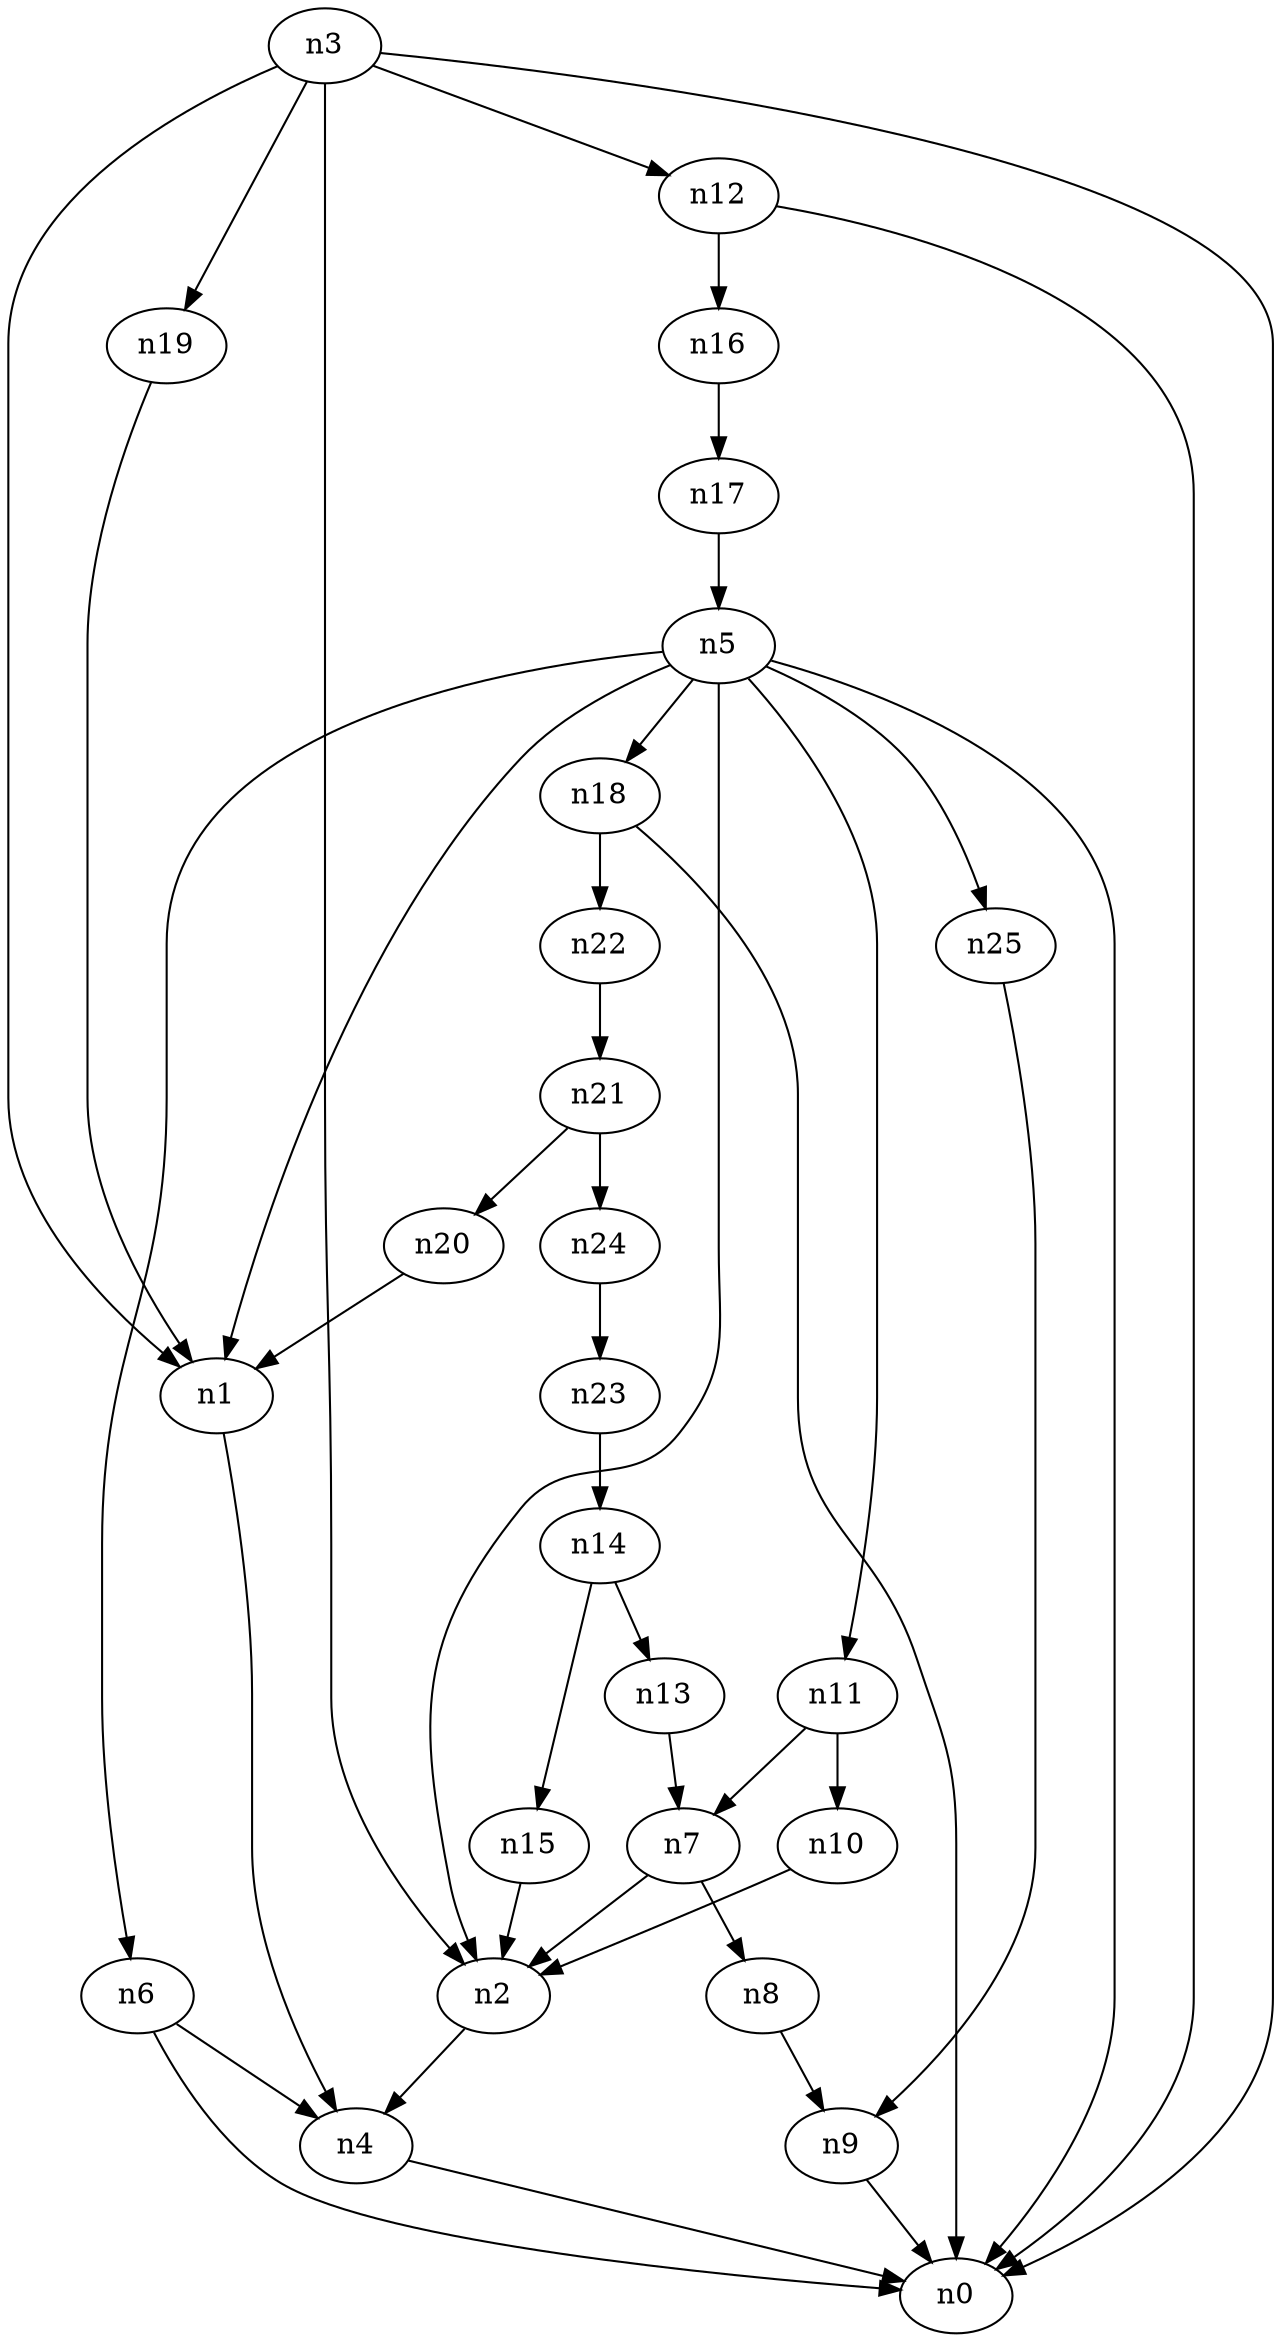 digraph G {
	n1 -> n4	 [_graphml_id=e4];
	n2 -> n4	 [_graphml_id=e7];
	n3 -> n0	 [_graphml_id=e0];
	n3 -> n1	 [_graphml_id=e3];
	n3 -> n2	 [_graphml_id=e6];
	n3 -> n12	 [_graphml_id=e19];
	n3 -> n19	 [_graphml_id=e32];
	n4 -> n0	 [_graphml_id=e1];
	n5 -> n0	 [_graphml_id=e2];
	n5 -> n1	 [_graphml_id=e5];
	n5 -> n2	 [_graphml_id=e8];
	n5 -> n6	 [_graphml_id=e9];
	n5 -> n11	 [_graphml_id=e18];
	n5 -> n18	 [_graphml_id=e29];
	n5 -> n25	 [_graphml_id=e41];
	n6 -> n0	 [_graphml_id=e11];
	n6 -> n4	 [_graphml_id=e10];
	n7 -> n2	 [_graphml_id=e12];
	n7 -> n8	 [_graphml_id=e13];
	n8 -> n9	 [_graphml_id=e14];
	n9 -> n0	 [_graphml_id=e15];
	n10 -> n2	 [_graphml_id=e16];
	n11 -> n7	 [_graphml_id=e21];
	n11 -> n10	 [_graphml_id=e17];
	n12 -> n0	 [_graphml_id=e20];
	n12 -> n16	 [_graphml_id=e26];
	n13 -> n7	 [_graphml_id=e22];
	n14 -> n13	 [_graphml_id=e23];
	n14 -> n15	 [_graphml_id=e24];
	n15 -> n2	 [_graphml_id=e25];
	n16 -> n17	 [_graphml_id=e27];
	n17 -> n5	 [_graphml_id=e28];
	n18 -> n0	 [_graphml_id=e30];
	n18 -> n22	 [_graphml_id=e36];
	n19 -> n1	 [_graphml_id=e31];
	n20 -> n1	 [_graphml_id=e33];
	n21 -> n20	 [_graphml_id=e34];
	n21 -> n24	 [_graphml_id=e39];
	n22 -> n21	 [_graphml_id=e35];
	n23 -> n14	 [_graphml_id=e37];
	n24 -> n23	 [_graphml_id=e38];
	n25 -> n9	 [_graphml_id=e40];
}
